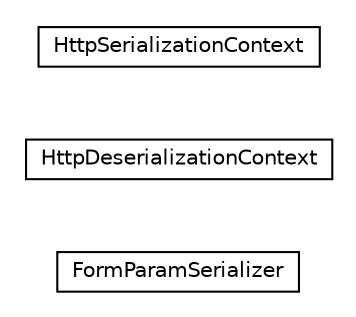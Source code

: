 #!/usr/local/bin/dot
#
# Class diagram 
# Generated by UMLGraph version R5_6-24-gf6e263 (http://www.umlgraph.org/)
#

digraph G {
	edge [fontname="Helvetica",fontsize=10,labelfontname="Helvetica",labelfontsize=10];
	node [fontname="Helvetica",fontsize=10,shape=plaintext];
	nodesep=0.25;
	ranksep=0.5;
	rankdir=LR;
	// org.turbogwt.net.http.client.serialization.FormParamSerializer
	c92 [label=<<table title="org.turbogwt.net.http.client.serialization.FormParamSerializer" border="0" cellborder="1" cellspacing="0" cellpadding="2" port="p" href="./FormParamSerializer.html">
		<tr><td><table border="0" cellspacing="0" cellpadding="1">
<tr><td align="center" balign="center"> FormParamSerializer </td></tr>
		</table></td></tr>
		</table>>, URL="./FormParamSerializer.html", fontname="Helvetica", fontcolor="black", fontsize=10.0];
	// org.turbogwt.net.http.client.serialization.HttpDeserializationContext
	c93 [label=<<table title="org.turbogwt.net.http.client.serialization.HttpDeserializationContext" border="0" cellborder="1" cellspacing="0" cellpadding="2" port="p" href="./HttpDeserializationContext.html">
		<tr><td><table border="0" cellspacing="0" cellpadding="1">
<tr><td align="center" balign="center"> HttpDeserializationContext </td></tr>
		</table></td></tr>
		</table>>, URL="./HttpDeserializationContext.html", fontname="Helvetica", fontcolor="black", fontsize=10.0];
	// org.turbogwt.net.http.client.serialization.HttpSerializationContext
	c94 [label=<<table title="org.turbogwt.net.http.client.serialization.HttpSerializationContext" border="0" cellborder="1" cellspacing="0" cellpadding="2" port="p" href="./HttpSerializationContext.html">
		<tr><td><table border="0" cellspacing="0" cellpadding="1">
<tr><td align="center" balign="center"> HttpSerializationContext </td></tr>
		</table></td></tr>
		</table>>, URL="./HttpSerializationContext.html", fontname="Helvetica", fontcolor="black", fontsize=10.0];
}

